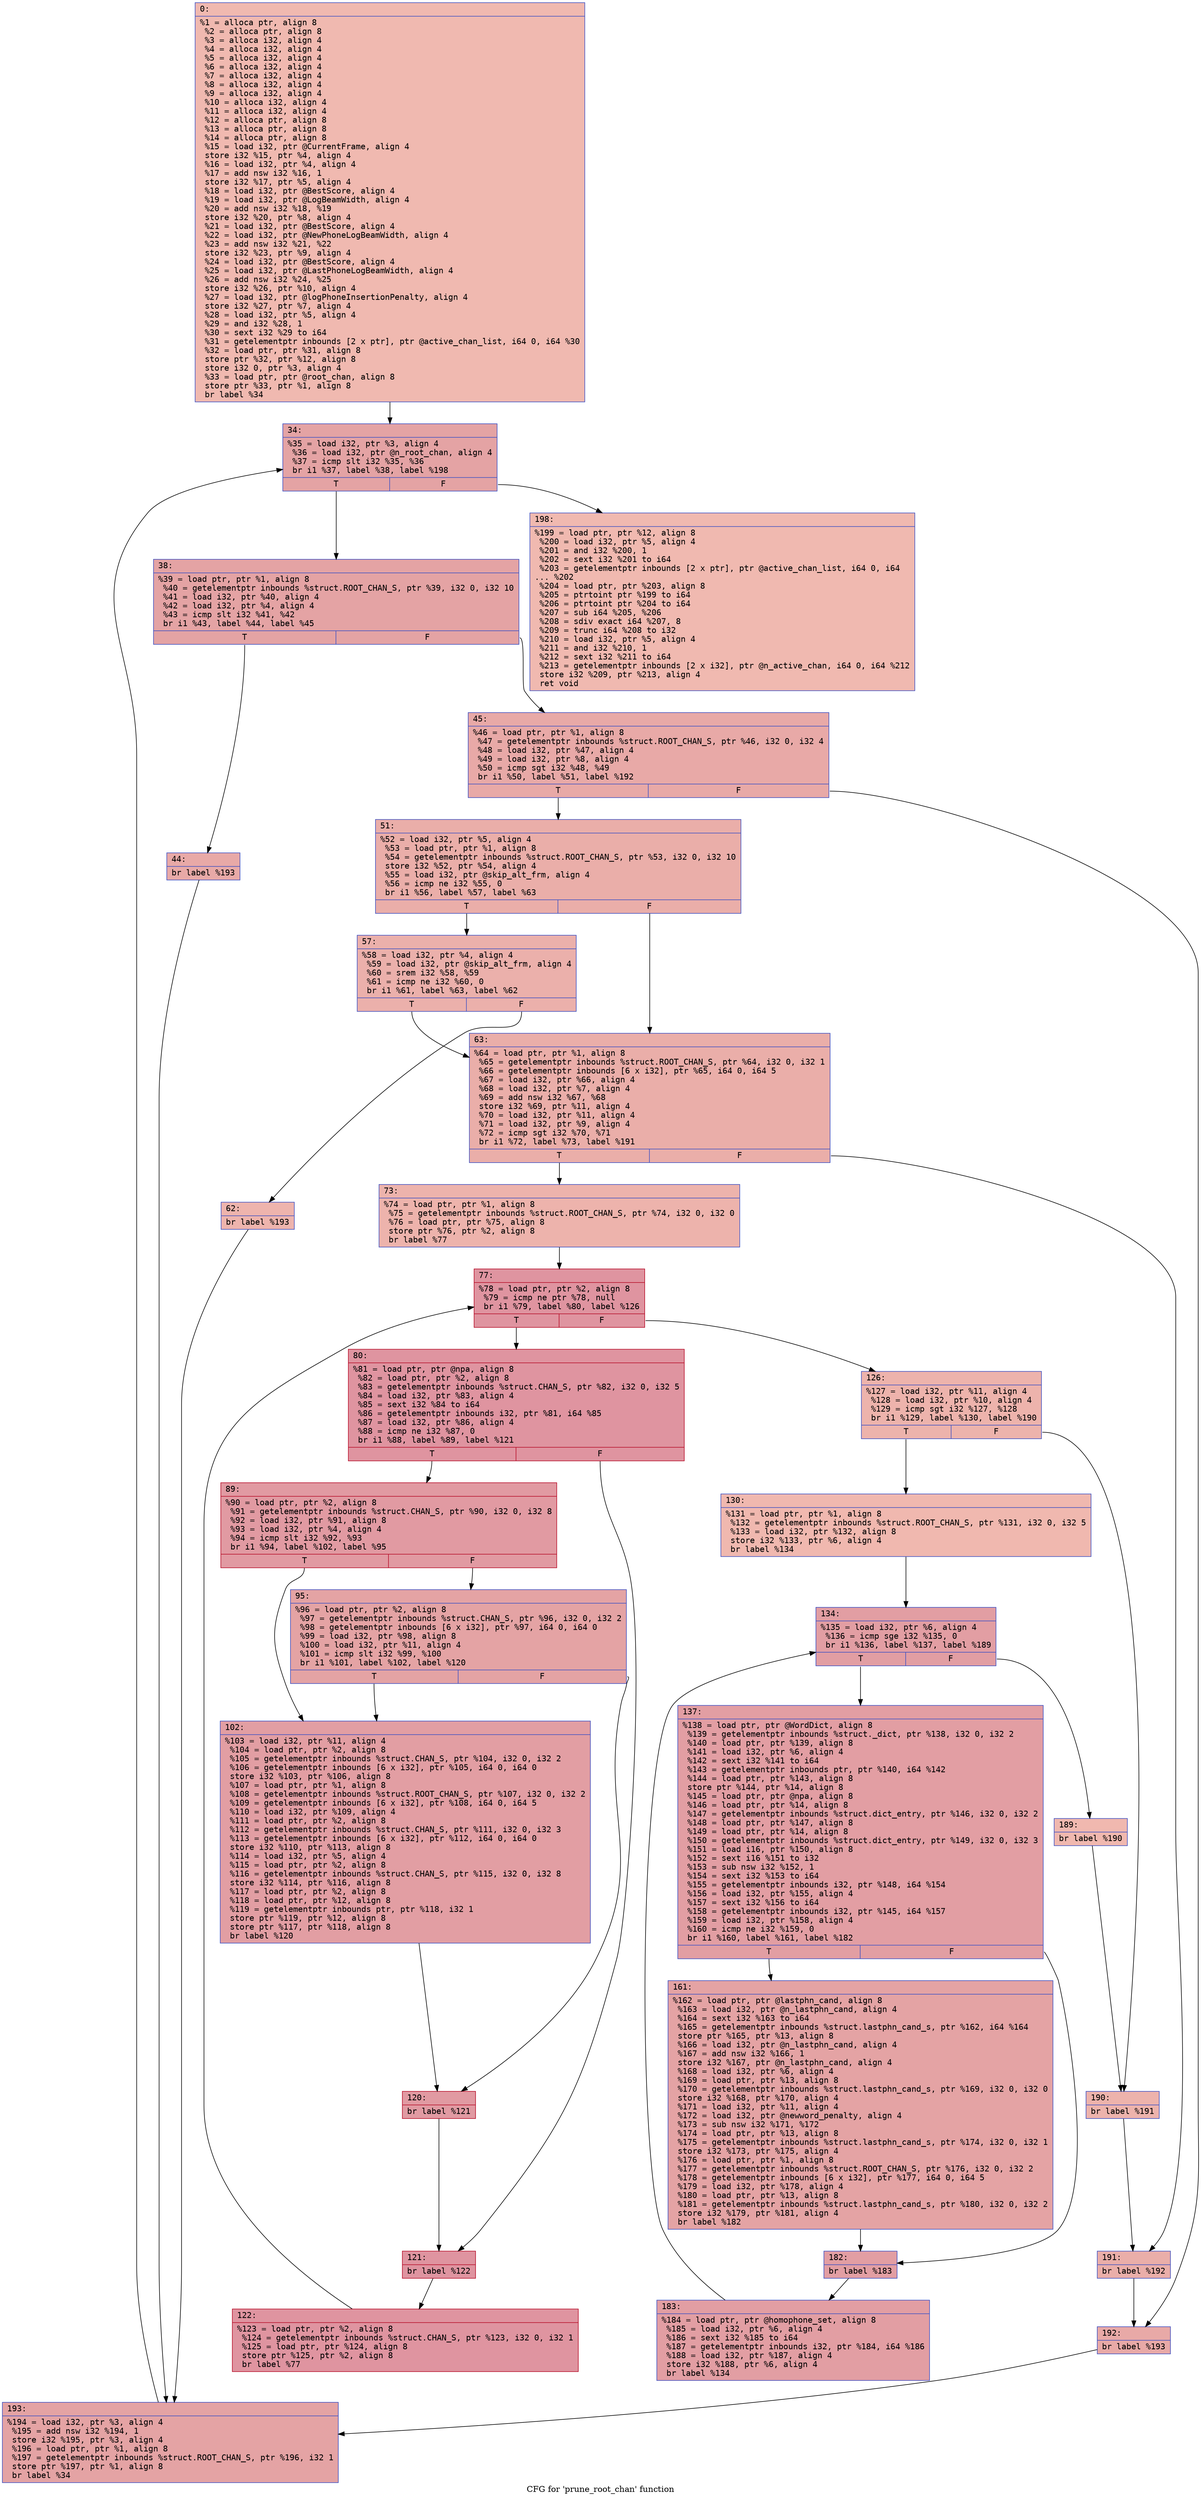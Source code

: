 digraph "CFG for 'prune_root_chan' function" {
	label="CFG for 'prune_root_chan' function";

	Node0x60000202b520 [shape=record,color="#3d50c3ff", style=filled, fillcolor="#de614d70" fontname="Courier",label="{0:\l|  %1 = alloca ptr, align 8\l  %2 = alloca ptr, align 8\l  %3 = alloca i32, align 4\l  %4 = alloca i32, align 4\l  %5 = alloca i32, align 4\l  %6 = alloca i32, align 4\l  %7 = alloca i32, align 4\l  %8 = alloca i32, align 4\l  %9 = alloca i32, align 4\l  %10 = alloca i32, align 4\l  %11 = alloca i32, align 4\l  %12 = alloca ptr, align 8\l  %13 = alloca ptr, align 8\l  %14 = alloca ptr, align 8\l  %15 = load i32, ptr @CurrentFrame, align 4\l  store i32 %15, ptr %4, align 4\l  %16 = load i32, ptr %4, align 4\l  %17 = add nsw i32 %16, 1\l  store i32 %17, ptr %5, align 4\l  %18 = load i32, ptr @BestScore, align 4\l  %19 = load i32, ptr @LogBeamWidth, align 4\l  %20 = add nsw i32 %18, %19\l  store i32 %20, ptr %8, align 4\l  %21 = load i32, ptr @BestScore, align 4\l  %22 = load i32, ptr @NewPhoneLogBeamWidth, align 4\l  %23 = add nsw i32 %21, %22\l  store i32 %23, ptr %9, align 4\l  %24 = load i32, ptr @BestScore, align 4\l  %25 = load i32, ptr @LastPhoneLogBeamWidth, align 4\l  %26 = add nsw i32 %24, %25\l  store i32 %26, ptr %10, align 4\l  %27 = load i32, ptr @logPhoneInsertionPenalty, align 4\l  store i32 %27, ptr %7, align 4\l  %28 = load i32, ptr %5, align 4\l  %29 = and i32 %28, 1\l  %30 = sext i32 %29 to i64\l  %31 = getelementptr inbounds [2 x ptr], ptr @active_chan_list, i64 0, i64 %30\l  %32 = load ptr, ptr %31, align 8\l  store ptr %32, ptr %12, align 8\l  store i32 0, ptr %3, align 4\l  %33 = load ptr, ptr @root_chan, align 8\l  store ptr %33, ptr %1, align 8\l  br label %34\l}"];
	Node0x60000202b520 -> Node0x60000202b570[tooltip="0 -> 34\nProbability 100.00%" ];
	Node0x60000202b570 [shape=record,color="#3d50c3ff", style=filled, fillcolor="#c32e3170" fontname="Courier",label="{34:\l|  %35 = load i32, ptr %3, align 4\l  %36 = load i32, ptr @n_root_chan, align 4\l  %37 = icmp slt i32 %35, %36\l  br i1 %37, label %38, label %198\l|{<s0>T|<s1>F}}"];
	Node0x60000202b570:s0 -> Node0x60000202b5c0[tooltip="34 -> 38\nProbability 96.88%" ];
	Node0x60000202b570:s1 -> Node0x60000202be80[tooltip="34 -> 198\nProbability 3.12%" ];
	Node0x60000202b5c0 [shape=record,color="#3d50c3ff", style=filled, fillcolor="#c32e3170" fontname="Courier",label="{38:\l|  %39 = load ptr, ptr %1, align 8\l  %40 = getelementptr inbounds %struct.ROOT_CHAN_S, ptr %39, i32 0, i32 10\l  %41 = load i32, ptr %40, align 4\l  %42 = load i32, ptr %4, align 4\l  %43 = icmp slt i32 %41, %42\l  br i1 %43, label %44, label %45\l|{<s0>T|<s1>F}}"];
	Node0x60000202b5c0:s0 -> Node0x60000202b610[tooltip="38 -> 44\nProbability 50.00%" ];
	Node0x60000202b5c0:s1 -> Node0x60000202b660[tooltip="38 -> 45\nProbability 50.00%" ];
	Node0x60000202b610 [shape=record,color="#3d50c3ff", style=filled, fillcolor="#ca3b3770" fontname="Courier",label="{44:\l|  br label %193\l}"];
	Node0x60000202b610 -> Node0x60000202be30[tooltip="44 -> 193\nProbability 100.00%" ];
	Node0x60000202b660 [shape=record,color="#3d50c3ff", style=filled, fillcolor="#ca3b3770" fontname="Courier",label="{45:\l|  %46 = load ptr, ptr %1, align 8\l  %47 = getelementptr inbounds %struct.ROOT_CHAN_S, ptr %46, i32 0, i32 4\l  %48 = load i32, ptr %47, align 4\l  %49 = load i32, ptr %8, align 4\l  %50 = icmp sgt i32 %48, %49\l  br i1 %50, label %51, label %192\l|{<s0>T|<s1>F}}"];
	Node0x60000202b660:s0 -> Node0x60000202b6b0[tooltip="45 -> 51\nProbability 50.00%" ];
	Node0x60000202b660:s1 -> Node0x60000202bde0[tooltip="45 -> 192\nProbability 50.00%" ];
	Node0x60000202b6b0 [shape=record,color="#3d50c3ff", style=filled, fillcolor="#d0473d70" fontname="Courier",label="{51:\l|  %52 = load i32, ptr %5, align 4\l  %53 = load ptr, ptr %1, align 8\l  %54 = getelementptr inbounds %struct.ROOT_CHAN_S, ptr %53, i32 0, i32 10\l  store i32 %52, ptr %54, align 4\l  %55 = load i32, ptr @skip_alt_frm, align 4\l  %56 = icmp ne i32 %55, 0\l  br i1 %56, label %57, label %63\l|{<s0>T|<s1>F}}"];
	Node0x60000202b6b0:s0 -> Node0x60000202b700[tooltip="51 -> 57\nProbability 62.50%" ];
	Node0x60000202b6b0:s1 -> Node0x60000202b7a0[tooltip="51 -> 63\nProbability 37.50%" ];
	Node0x60000202b700 [shape=record,color="#3d50c3ff", style=filled, fillcolor="#d24b4070" fontname="Courier",label="{57:\l|  %58 = load i32, ptr %4, align 4\l  %59 = load i32, ptr @skip_alt_frm, align 4\l  %60 = srem i32 %58, %59\l  %61 = icmp ne i32 %60, 0\l  br i1 %61, label %63, label %62\l|{<s0>T|<s1>F}}"];
	Node0x60000202b700:s0 -> Node0x60000202b7a0[tooltip="57 -> 63\nProbability 62.50%" ];
	Node0x60000202b700:s1 -> Node0x60000202b750[tooltip="57 -> 62\nProbability 37.50%" ];
	Node0x60000202b750 [shape=record,color="#3d50c3ff", style=filled, fillcolor="#d8564670" fontname="Courier",label="{62:\l|  br label %193\l}"];
	Node0x60000202b750 -> Node0x60000202be30[tooltip="62 -> 193\nProbability 100.00%" ];
	Node0x60000202b7a0 [shape=record,color="#3d50c3ff", style=filled, fillcolor="#d0473d70" fontname="Courier",label="{63:\l|  %64 = load ptr, ptr %1, align 8\l  %65 = getelementptr inbounds %struct.ROOT_CHAN_S, ptr %64, i32 0, i32 1\l  %66 = getelementptr inbounds [6 x i32], ptr %65, i64 0, i64 5\l  %67 = load i32, ptr %66, align 4\l  %68 = load i32, ptr %7, align 4\l  %69 = add nsw i32 %67, %68\l  store i32 %69, ptr %11, align 4\l  %70 = load i32, ptr %11, align 4\l  %71 = load i32, ptr %9, align 4\l  %72 = icmp sgt i32 %70, %71\l  br i1 %72, label %73, label %191\l|{<s0>T|<s1>F}}"];
	Node0x60000202b7a0:s0 -> Node0x60000202b7f0[tooltip="63 -> 73\nProbability 50.00%" ];
	Node0x60000202b7a0:s1 -> Node0x60000202bd90[tooltip="63 -> 191\nProbability 50.00%" ];
	Node0x60000202b7f0 [shape=record,color="#3d50c3ff", style=filled, fillcolor="#d6524470" fontname="Courier",label="{73:\l|  %74 = load ptr, ptr %1, align 8\l  %75 = getelementptr inbounds %struct.ROOT_CHAN_S, ptr %74, i32 0, i32 0\l  %76 = load ptr, ptr %75, align 8\l  store ptr %76, ptr %2, align 8\l  br label %77\l}"];
	Node0x60000202b7f0 -> Node0x60000202b840[tooltip="73 -> 77\nProbability 100.00%" ];
	Node0x60000202b840 [shape=record,color="#b70d28ff", style=filled, fillcolor="#b70d2870" fontname="Courier",label="{77:\l|  %78 = load ptr, ptr %2, align 8\l  %79 = icmp ne ptr %78, null\l  br i1 %79, label %80, label %126\l|{<s0>T|<s1>F}}"];
	Node0x60000202b840:s0 -> Node0x60000202b890[tooltip="77 -> 80\nProbability 96.88%" ];
	Node0x60000202b840:s1 -> Node0x60000202bac0[tooltip="77 -> 126\nProbability 3.12%" ];
	Node0x60000202b890 [shape=record,color="#b70d28ff", style=filled, fillcolor="#b70d2870" fontname="Courier",label="{80:\l|  %81 = load ptr, ptr @npa, align 8\l  %82 = load ptr, ptr %2, align 8\l  %83 = getelementptr inbounds %struct.CHAN_S, ptr %82, i32 0, i32 5\l  %84 = load i32, ptr %83, align 4\l  %85 = sext i32 %84 to i64\l  %86 = getelementptr inbounds i32, ptr %81, i64 %85\l  %87 = load i32, ptr %86, align 4\l  %88 = icmp ne i32 %87, 0\l  br i1 %88, label %89, label %121\l|{<s0>T|<s1>F}}"];
	Node0x60000202b890:s0 -> Node0x60000202b8e0[tooltip="80 -> 89\nProbability 62.50%" ];
	Node0x60000202b890:s1 -> Node0x60000202ba20[tooltip="80 -> 121\nProbability 37.50%" ];
	Node0x60000202b8e0 [shape=record,color="#b70d28ff", style=filled, fillcolor="#bb1b2c70" fontname="Courier",label="{89:\l|  %90 = load ptr, ptr %2, align 8\l  %91 = getelementptr inbounds %struct.CHAN_S, ptr %90, i32 0, i32 8\l  %92 = load i32, ptr %91, align 8\l  %93 = load i32, ptr %4, align 4\l  %94 = icmp slt i32 %92, %93\l  br i1 %94, label %102, label %95\l|{<s0>T|<s1>F}}"];
	Node0x60000202b8e0:s0 -> Node0x60000202b980[tooltip="89 -> 102\nProbability 50.00%" ];
	Node0x60000202b8e0:s1 -> Node0x60000202b930[tooltip="89 -> 95\nProbability 50.00%" ];
	Node0x60000202b930 [shape=record,color="#3d50c3ff", style=filled, fillcolor="#c32e3170" fontname="Courier",label="{95:\l|  %96 = load ptr, ptr %2, align 8\l  %97 = getelementptr inbounds %struct.CHAN_S, ptr %96, i32 0, i32 2\l  %98 = getelementptr inbounds [6 x i32], ptr %97, i64 0, i64 0\l  %99 = load i32, ptr %98, align 8\l  %100 = load i32, ptr %11, align 4\l  %101 = icmp slt i32 %99, %100\l  br i1 %101, label %102, label %120\l|{<s0>T|<s1>F}}"];
	Node0x60000202b930:s0 -> Node0x60000202b980[tooltip="95 -> 102\nProbability 50.00%" ];
	Node0x60000202b930:s1 -> Node0x60000202b9d0[tooltip="95 -> 120\nProbability 50.00%" ];
	Node0x60000202b980 [shape=record,color="#3d50c3ff", style=filled, fillcolor="#be242e70" fontname="Courier",label="{102:\l|  %103 = load i32, ptr %11, align 4\l  %104 = load ptr, ptr %2, align 8\l  %105 = getelementptr inbounds %struct.CHAN_S, ptr %104, i32 0, i32 2\l  %106 = getelementptr inbounds [6 x i32], ptr %105, i64 0, i64 0\l  store i32 %103, ptr %106, align 8\l  %107 = load ptr, ptr %1, align 8\l  %108 = getelementptr inbounds %struct.ROOT_CHAN_S, ptr %107, i32 0, i32 2\l  %109 = getelementptr inbounds [6 x i32], ptr %108, i64 0, i64 5\l  %110 = load i32, ptr %109, align 4\l  %111 = load ptr, ptr %2, align 8\l  %112 = getelementptr inbounds %struct.CHAN_S, ptr %111, i32 0, i32 3\l  %113 = getelementptr inbounds [6 x i32], ptr %112, i64 0, i64 0\l  store i32 %110, ptr %113, align 8\l  %114 = load i32, ptr %5, align 4\l  %115 = load ptr, ptr %2, align 8\l  %116 = getelementptr inbounds %struct.CHAN_S, ptr %115, i32 0, i32 8\l  store i32 %114, ptr %116, align 8\l  %117 = load ptr, ptr %2, align 8\l  %118 = load ptr, ptr %12, align 8\l  %119 = getelementptr inbounds ptr, ptr %118, i32 1\l  store ptr %119, ptr %12, align 8\l  store ptr %117, ptr %118, align 8\l  br label %120\l}"];
	Node0x60000202b980 -> Node0x60000202b9d0[tooltip="102 -> 120\nProbability 100.00%" ];
	Node0x60000202b9d0 [shape=record,color="#b70d28ff", style=filled, fillcolor="#bb1b2c70" fontname="Courier",label="{120:\l|  br label %121\l}"];
	Node0x60000202b9d0 -> Node0x60000202ba20[tooltip="120 -> 121\nProbability 100.00%" ];
	Node0x60000202ba20 [shape=record,color="#b70d28ff", style=filled, fillcolor="#b70d2870" fontname="Courier",label="{121:\l|  br label %122\l}"];
	Node0x60000202ba20 -> Node0x60000202ba70[tooltip="121 -> 122\nProbability 100.00%" ];
	Node0x60000202ba70 [shape=record,color="#b70d28ff", style=filled, fillcolor="#b70d2870" fontname="Courier",label="{122:\l|  %123 = load ptr, ptr %2, align 8\l  %124 = getelementptr inbounds %struct.CHAN_S, ptr %123, i32 0, i32 1\l  %125 = load ptr, ptr %124, align 8\l  store ptr %125, ptr %2, align 8\l  br label %77\l}"];
	Node0x60000202ba70 -> Node0x60000202b840[tooltip="122 -> 77\nProbability 100.00%" ];
	Node0x60000202bac0 [shape=record,color="#3d50c3ff", style=filled, fillcolor="#d6524470" fontname="Courier",label="{126:\l|  %127 = load i32, ptr %11, align 4\l  %128 = load i32, ptr %10, align 4\l  %129 = icmp sgt i32 %127, %128\l  br i1 %129, label %130, label %190\l|{<s0>T|<s1>F}}"];
	Node0x60000202bac0:s0 -> Node0x60000202bb10[tooltip="126 -> 130\nProbability 50.00%" ];
	Node0x60000202bac0:s1 -> Node0x60000202bd40[tooltip="126 -> 190\nProbability 50.00%" ];
	Node0x60000202bb10 [shape=record,color="#3d50c3ff", style=filled, fillcolor="#dc5d4a70" fontname="Courier",label="{130:\l|  %131 = load ptr, ptr %1, align 8\l  %132 = getelementptr inbounds %struct.ROOT_CHAN_S, ptr %131, i32 0, i32 5\l  %133 = load i32, ptr %132, align 8\l  store i32 %133, ptr %6, align 4\l  br label %134\l}"];
	Node0x60000202bb10 -> Node0x60000202bb60[tooltip="130 -> 134\nProbability 100.00%" ];
	Node0x60000202bb60 [shape=record,color="#3d50c3ff", style=filled, fillcolor="#be242e70" fontname="Courier",label="{134:\l|  %135 = load i32, ptr %6, align 4\l  %136 = icmp sge i32 %135, 0\l  br i1 %136, label %137, label %189\l|{<s0>T|<s1>F}}"];
	Node0x60000202bb60:s0 -> Node0x60000202bbb0[tooltip="134 -> 137\nProbability 96.88%" ];
	Node0x60000202bb60:s1 -> Node0x60000202bcf0[tooltip="134 -> 189\nProbability 3.12%" ];
	Node0x60000202bbb0 [shape=record,color="#3d50c3ff", style=filled, fillcolor="#be242e70" fontname="Courier",label="{137:\l|  %138 = load ptr, ptr @WordDict, align 8\l  %139 = getelementptr inbounds %struct._dict, ptr %138, i32 0, i32 2\l  %140 = load ptr, ptr %139, align 8\l  %141 = load i32, ptr %6, align 4\l  %142 = sext i32 %141 to i64\l  %143 = getelementptr inbounds ptr, ptr %140, i64 %142\l  %144 = load ptr, ptr %143, align 8\l  store ptr %144, ptr %14, align 8\l  %145 = load ptr, ptr @npa, align 8\l  %146 = load ptr, ptr %14, align 8\l  %147 = getelementptr inbounds %struct.dict_entry, ptr %146, i32 0, i32 2\l  %148 = load ptr, ptr %147, align 8\l  %149 = load ptr, ptr %14, align 8\l  %150 = getelementptr inbounds %struct.dict_entry, ptr %149, i32 0, i32 3\l  %151 = load i16, ptr %150, align 8\l  %152 = sext i16 %151 to i32\l  %153 = sub nsw i32 %152, 1\l  %154 = sext i32 %153 to i64\l  %155 = getelementptr inbounds i32, ptr %148, i64 %154\l  %156 = load i32, ptr %155, align 4\l  %157 = sext i32 %156 to i64\l  %158 = getelementptr inbounds i32, ptr %145, i64 %157\l  %159 = load i32, ptr %158, align 4\l  %160 = icmp ne i32 %159, 0\l  br i1 %160, label %161, label %182\l|{<s0>T|<s1>F}}"];
	Node0x60000202bbb0:s0 -> Node0x60000202bc00[tooltip="137 -> 161\nProbability 62.50%" ];
	Node0x60000202bbb0:s1 -> Node0x60000202bc50[tooltip="137 -> 182\nProbability 37.50%" ];
	Node0x60000202bc00 [shape=record,color="#3d50c3ff", style=filled, fillcolor="#c32e3170" fontname="Courier",label="{161:\l|  %162 = load ptr, ptr @lastphn_cand, align 8\l  %163 = load i32, ptr @n_lastphn_cand, align 4\l  %164 = sext i32 %163 to i64\l  %165 = getelementptr inbounds %struct.lastphn_cand_s, ptr %162, i64 %164\l  store ptr %165, ptr %13, align 8\l  %166 = load i32, ptr @n_lastphn_cand, align 4\l  %167 = add nsw i32 %166, 1\l  store i32 %167, ptr @n_lastphn_cand, align 4\l  %168 = load i32, ptr %6, align 4\l  %169 = load ptr, ptr %13, align 8\l  %170 = getelementptr inbounds %struct.lastphn_cand_s, ptr %169, i32 0, i32 0\l  store i32 %168, ptr %170, align 4\l  %171 = load i32, ptr %11, align 4\l  %172 = load i32, ptr @newword_penalty, align 4\l  %173 = sub nsw i32 %171, %172\l  %174 = load ptr, ptr %13, align 8\l  %175 = getelementptr inbounds %struct.lastphn_cand_s, ptr %174, i32 0, i32 1\l  store i32 %173, ptr %175, align 4\l  %176 = load ptr, ptr %1, align 8\l  %177 = getelementptr inbounds %struct.ROOT_CHAN_S, ptr %176, i32 0, i32 2\l  %178 = getelementptr inbounds [6 x i32], ptr %177, i64 0, i64 5\l  %179 = load i32, ptr %178, align 4\l  %180 = load ptr, ptr %13, align 8\l  %181 = getelementptr inbounds %struct.lastphn_cand_s, ptr %180, i32 0, i32 2\l  store i32 %179, ptr %181, align 4\l  br label %182\l}"];
	Node0x60000202bc00 -> Node0x60000202bc50[tooltip="161 -> 182\nProbability 100.00%" ];
	Node0x60000202bc50 [shape=record,color="#3d50c3ff", style=filled, fillcolor="#be242e70" fontname="Courier",label="{182:\l|  br label %183\l}"];
	Node0x60000202bc50 -> Node0x60000202bca0[tooltip="182 -> 183\nProbability 100.00%" ];
	Node0x60000202bca0 [shape=record,color="#3d50c3ff", style=filled, fillcolor="#be242e70" fontname="Courier",label="{183:\l|  %184 = load ptr, ptr @homophone_set, align 8\l  %185 = load i32, ptr %6, align 4\l  %186 = sext i32 %185 to i64\l  %187 = getelementptr inbounds i32, ptr %184, i64 %186\l  %188 = load i32, ptr %187, align 4\l  store i32 %188, ptr %6, align 4\l  br label %134\l}"];
	Node0x60000202bca0 -> Node0x60000202bb60[tooltip="183 -> 134\nProbability 100.00%" ];
	Node0x60000202bcf0 [shape=record,color="#3d50c3ff", style=filled, fillcolor="#dc5d4a70" fontname="Courier",label="{189:\l|  br label %190\l}"];
	Node0x60000202bcf0 -> Node0x60000202bd40[tooltip="189 -> 190\nProbability 100.00%" ];
	Node0x60000202bd40 [shape=record,color="#3d50c3ff", style=filled, fillcolor="#d6524470" fontname="Courier",label="{190:\l|  br label %191\l}"];
	Node0x60000202bd40 -> Node0x60000202bd90[tooltip="190 -> 191\nProbability 100.00%" ];
	Node0x60000202bd90 [shape=record,color="#3d50c3ff", style=filled, fillcolor="#d0473d70" fontname="Courier",label="{191:\l|  br label %192\l}"];
	Node0x60000202bd90 -> Node0x60000202bde0[tooltip="191 -> 192\nProbability 100.00%" ];
	Node0x60000202bde0 [shape=record,color="#3d50c3ff", style=filled, fillcolor="#ca3b3770" fontname="Courier",label="{192:\l|  br label %193\l}"];
	Node0x60000202bde0 -> Node0x60000202be30[tooltip="192 -> 193\nProbability 100.00%" ];
	Node0x60000202be30 [shape=record,color="#3d50c3ff", style=filled, fillcolor="#c32e3170" fontname="Courier",label="{193:\l|  %194 = load i32, ptr %3, align 4\l  %195 = add nsw i32 %194, 1\l  store i32 %195, ptr %3, align 4\l  %196 = load ptr, ptr %1, align 8\l  %197 = getelementptr inbounds %struct.ROOT_CHAN_S, ptr %196, i32 1\l  store ptr %197, ptr %1, align 8\l  br label %34\l}"];
	Node0x60000202be30 -> Node0x60000202b570[tooltip="193 -> 34\nProbability 100.00%" ];
	Node0x60000202be80 [shape=record,color="#3d50c3ff", style=filled, fillcolor="#de614d70" fontname="Courier",label="{198:\l|  %199 = load ptr, ptr %12, align 8\l  %200 = load i32, ptr %5, align 4\l  %201 = and i32 %200, 1\l  %202 = sext i32 %201 to i64\l  %203 = getelementptr inbounds [2 x ptr], ptr @active_chan_list, i64 0, i64\l... %202\l  %204 = load ptr, ptr %203, align 8\l  %205 = ptrtoint ptr %199 to i64\l  %206 = ptrtoint ptr %204 to i64\l  %207 = sub i64 %205, %206\l  %208 = sdiv exact i64 %207, 8\l  %209 = trunc i64 %208 to i32\l  %210 = load i32, ptr %5, align 4\l  %211 = and i32 %210, 1\l  %212 = sext i32 %211 to i64\l  %213 = getelementptr inbounds [2 x i32], ptr @n_active_chan, i64 0, i64 %212\l  store i32 %209, ptr %213, align 4\l  ret void\l}"];
}

